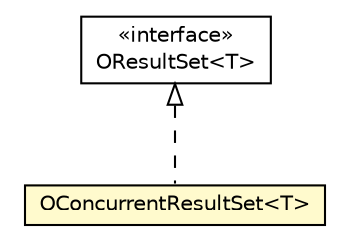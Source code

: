 #!/usr/local/bin/dot
#
# Class diagram 
# Generated by UMLGraph version R5_6-24-gf6e263 (http://www.umlgraph.org/)
#

digraph G {
	edge [fontname="Helvetica",fontsize=10,labelfontname="Helvetica",labelfontsize=10];
	node [fontname="Helvetica",fontsize=10,shape=plaintext];
	nodesep=0.25;
	ranksep=0.5;
	// com.orientechnologies.orient.core.sql.query.OConcurrentResultSet<T>
	c1195897 [label=<<table title="com.orientechnologies.orient.core.sql.query.OConcurrentResultSet" border="0" cellborder="1" cellspacing="0" cellpadding="2" port="p" bgcolor="lemonChiffon" href="./OConcurrentResultSet.html">
		<tr><td><table border="0" cellspacing="0" cellpadding="1">
<tr><td align="center" balign="center"> OConcurrentResultSet&lt;T&gt; </td></tr>
		</table></td></tr>
		</table>>, URL="./OConcurrentResultSet.html", fontname="Helvetica", fontcolor="black", fontsize=10.0];
	// com.orientechnologies.orient.core.sql.query.OResultSet<T>
	c1195898 [label=<<table title="com.orientechnologies.orient.core.sql.query.OResultSet" border="0" cellborder="1" cellspacing="0" cellpadding="2" port="p" href="./OResultSet.html">
		<tr><td><table border="0" cellspacing="0" cellpadding="1">
<tr><td align="center" balign="center"> &#171;interface&#187; </td></tr>
<tr><td align="center" balign="center"> OResultSet&lt;T&gt; </td></tr>
		</table></td></tr>
		</table>>, URL="./OResultSet.html", fontname="Helvetica", fontcolor="black", fontsize=10.0];
	//com.orientechnologies.orient.core.sql.query.OConcurrentResultSet<T> implements com.orientechnologies.orient.core.sql.query.OResultSet<T>
	c1195898:p -> c1195897:p [dir=back,arrowtail=empty,style=dashed];
}

